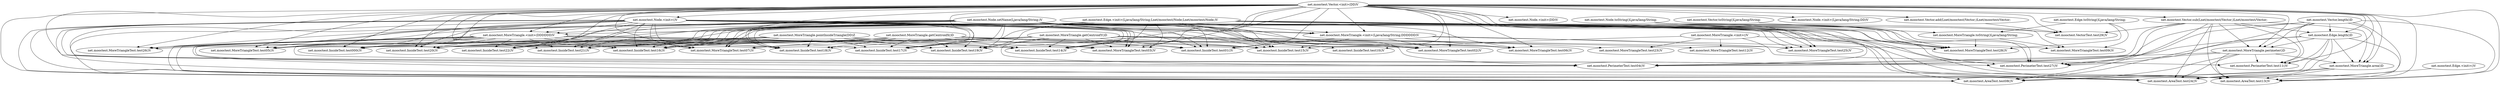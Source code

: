 digraph MoreTriangle_method {
    "net.mooctest.MoreTriangle.toString()Ljava/lang/String;" -> "net.mooctest.MoreTriangleTest.test28()V";
    "net.mooctest.MoreTriangle.toString()Ljava/lang/String;" -> "net.mooctest.MoreTriangleTest.test09()V";
    "net.mooctest.MoreTriangle.getCentroidX()D" -> "net.mooctest.MoreTriangleTest.test03()V";
    "net.mooctest.MoreTriangle.getCentroidX()D" -> "net.mooctest.InsideTest.test20()V";
    "net.mooctest.MoreTriangle.getCentroidX()D" -> "net.mooctest.InsideTest.test17()V";
    "net.mooctest.MoreTriangle.getCentroidX()D" -> "net.mooctest.InsideTest.test14()V";
    "net.mooctest.MoreTriangle.getCentroidX()D" -> "net.mooctest.MoreTriangleTest.test26()V";
    "net.mooctest.MoreTriangle.getCentroidX()D" -> "net.mooctest.MoreTriangleTest.test02()V";
    "net.mooctest.MoreTriangle.getCentroidX()D" -> "net.mooctest.InsideTest.test000()V";
    "net.mooctest.MoreTriangle.getCentroidX()D" -> "net.mooctest.InsideTest.test21()V";
    "net.mooctest.MoreTriangle.getCentroidX()D" -> "net.mooctest.MoreTriangleTest.test05()V";
    "net.mooctest.MoreTriangle.getCentroidX()D" -> "net.mooctest.InsideTest.test01()V";
    "net.mooctest.MoreTriangle.getCentroidX()D" -> "net.mooctest.InsideTest.test15()V";
    "net.mooctest.MoreTriangle.getCentroidX()D" -> "net.mooctest.InsideTest.test16()V";
    "net.mooctest.MoreTriangle.getCentroidX()D" -> "net.mooctest.MoreTriangleTest.test23()V";
    "net.mooctest.MoreTriangle.getCentroidX()D" -> "net.mooctest.MoreTriangleTest.test06()V";
    "net.mooctest.MoreTriangle.getCentroidX()D" -> "net.mooctest.InsideTest.test18()V";
    "net.mooctest.MoreTriangle.getCentroidX()D" -> "net.mooctest.InsideTest.test19()V";
    "net.mooctest.MoreTriangle.getCentroidX()D" -> "net.mooctest.MoreTriangleTest.test07()V";
    "net.mooctest.Edge.<init>(Ljava/lang/String;Lnet/mooctest/Node;Lnet/mooctest/Node;)V" -> "net.mooctest.MoreTriangle.<init>(DDDDDD)V";
    "net.mooctest.Edge.<init>(Ljava/lang/String;Lnet/mooctest/Node;Lnet/mooctest/Node;)V" -> "net.mooctest.MoreTriangle.<init>(Ljava/lang/String;DDDDDD)V";
    "net.mooctest.Edge.<init>(Ljava/lang/String;Lnet/mooctest/Node;Lnet/mooctest/Node;)V" -> "net.mooctest.MoreTriangleTest.test03()V";
    "net.mooctest.Edge.<init>(Ljava/lang/String;Lnet/mooctest/Node;Lnet/mooctest/Node;)V" -> "net.mooctest.InsideTest.test20()V";
    "net.mooctest.Edge.<init>(Ljava/lang/String;Lnet/mooctest/Node;Lnet/mooctest/Node;)V" -> "net.mooctest.InsideTest.test17()V";
    "net.mooctest.Edge.<init>(Ljava/lang/String;Lnet/mooctest/Node;Lnet/mooctest/Node;)V" -> "net.mooctest.PerimeterTest.test27()V";
    "net.mooctest.Edge.<init>(Ljava/lang/String;Lnet/mooctest/Node;Lnet/mooctest/Node;)V" -> "net.mooctest.AreaTest.test08()V";
    "net.mooctest.Edge.<init>(Ljava/lang/String;Lnet/mooctest/Node;Lnet/mooctest/Node;)V" -> "net.mooctest.InsideTest.test14()V";
    "net.mooctest.Edge.<init>(Ljava/lang/String;Lnet/mooctest/Node;Lnet/mooctest/Node;)V" -> "net.mooctest.MoreTriangleTest.test26()V";
    "net.mooctest.Edge.<init>(Ljava/lang/String;Lnet/mooctest/Node;Lnet/mooctest/Node;)V" -> "net.mooctest.PerimeterTest.test04()V";
    "net.mooctest.Edge.<init>(Ljava/lang/String;Lnet/mooctest/Node;Lnet/mooctest/Node;)V" -> "net.mooctest.InsideTest.test000()V";
    "net.mooctest.Edge.<init>(Ljava/lang/String;Lnet/mooctest/Node;Lnet/mooctest/Node;)V" -> "net.mooctest.InsideTest.test21()V";
    "net.mooctest.Edge.<init>(Ljava/lang/String;Lnet/mooctest/Node;Lnet/mooctest/Node;)V" -> "net.mooctest.MoreTriangleTest.test05()V";
    "net.mooctest.Edge.<init>(Ljava/lang/String;Lnet/mooctest/Node;Lnet/mooctest/Node;)V" -> "net.mooctest.InsideTest.test22()V";
    "net.mooctest.Edge.<init>(Ljava/lang/String;Lnet/mooctest/Node;Lnet/mooctest/Node;)V" -> "net.mooctest.AreaTest.test24()V";
    "net.mooctest.Edge.<init>(Ljava/lang/String;Lnet/mooctest/Node;Lnet/mooctest/Node;)V" -> "net.mooctest.InsideTest.test16()V";
    "net.mooctest.Edge.<init>(Ljava/lang/String;Lnet/mooctest/Node;Lnet/mooctest/Node;)V" -> "net.mooctest.AreaTest.test13()V";
    "net.mooctest.Edge.<init>(Ljava/lang/String;Lnet/mooctest/Node;Lnet/mooctest/Node;)V" -> "net.mooctest.InsideTest.test18()V";
    "net.mooctest.Edge.<init>(Ljava/lang/String;Lnet/mooctest/Node;Lnet/mooctest/Node;)V" -> "net.mooctest.InsideTest.test19()V";
    "net.mooctest.Edge.<init>(Ljava/lang/String;Lnet/mooctest/Node;Lnet/mooctest/Node;)V" -> "net.mooctest.MoreTriangleTest.test07()V";
    "net.mooctest.Edge.<init>(Ljava/lang/String;Lnet/mooctest/Node;Lnet/mooctest/Node;)V" -> "net.mooctest.MoreTriangleTest.test28()V";
    "net.mooctest.Edge.<init>(Ljava/lang/String;Lnet/mooctest/Node;Lnet/mooctest/Node;)V" -> "net.mooctest.MoreTriangleTest.test25()V";
    "net.mooctest.Edge.<init>(Ljava/lang/String;Lnet/mooctest/Node;Lnet/mooctest/Node;)V" -> "net.mooctest.MoreTriangleTest.test02()V";
    "net.mooctest.Edge.<init>(Ljava/lang/String;Lnet/mooctest/Node;Lnet/mooctest/Node;)V" -> "net.mooctest.InsideTest.test01()V";
    "net.mooctest.Edge.<init>(Ljava/lang/String;Lnet/mooctest/Node;Lnet/mooctest/Node;)V" -> "net.mooctest.InsideTest.test15()V";
    "net.mooctest.Edge.<init>(Ljava/lang/String;Lnet/mooctest/Node;Lnet/mooctest/Node;)V" -> "net.mooctest.MoreTriangleTest.test06()V";
    "net.mooctest.MoreTriangle.area()D" -> "net.mooctest.AreaTest.test08()V";
    "net.mooctest.MoreTriangle.area()D" -> "net.mooctest.AreaTest.test24()V";
    "net.mooctest.MoreTriangle.area()D" -> "net.mooctest.AreaTest.test13()V";
    "net.mooctest.MoreTriangle.<init>()V" -> "net.mooctest.PerimeterTest.test11()V";
    "net.mooctest.MoreTriangle.<init>()V" -> "net.mooctest.MoreTriangleTest.test12()V";
    "net.mooctest.MoreTriangle.<init>()V" -> "net.mooctest.MoreTriangleTest.test23()V";
    "net.mooctest.MoreTriangle.<init>()V" -> "net.mooctest.MoreTriangleTest.test09()V";
    "net.mooctest.MoreTriangle.<init>()V" -> "net.mooctest.InsideTest.test10()V";
    "net.mooctest.Edge.toString()Ljava/lang/String;" -> "net.mooctest.MoreTriangle.toString()Ljava/lang/String;";
    "net.mooctest.Edge.toString()Ljava/lang/String;" -> "net.mooctest.MoreTriangleTest.test28()V";
    "net.mooctest.Edge.toString()Ljava/lang/String;" -> "net.mooctest.MoreTriangleTest.test09()V";
    "net.mooctest.Node.setName(Ljava/lang/String;)V" -> "net.mooctest.MoreTriangle.<init>(DDDDDD)V";
    "net.mooctest.Node.setName(Ljava/lang/String;)V" -> "net.mooctest.MoreTriangle.<init>(Ljava/lang/String;DDDDDD)V";
    "net.mooctest.Node.setName(Ljava/lang/String;)V" -> "net.mooctest.MoreTriangleTest.test03()V";
    "net.mooctest.Node.setName(Ljava/lang/String;)V" -> "net.mooctest.InsideTest.test20()V";
    "net.mooctest.Node.setName(Ljava/lang/String;)V" -> "net.mooctest.InsideTest.test17()V";
    "net.mooctest.Node.setName(Ljava/lang/String;)V" -> "net.mooctest.PerimeterTest.test27()V";
    "net.mooctest.Node.setName(Ljava/lang/String;)V" -> "net.mooctest.AreaTest.test08()V";
    "net.mooctest.Node.setName(Ljava/lang/String;)V" -> "net.mooctest.InsideTest.test14()V";
    "net.mooctest.Node.setName(Ljava/lang/String;)V" -> "net.mooctest.MoreTriangleTest.test26()V";
    "net.mooctest.Node.setName(Ljava/lang/String;)V" -> "net.mooctest.PerimeterTest.test04()V";
    "net.mooctest.Node.setName(Ljava/lang/String;)V" -> "net.mooctest.InsideTest.test000()V";
    "net.mooctest.Node.setName(Ljava/lang/String;)V" -> "net.mooctest.InsideTest.test21()V";
    "net.mooctest.Node.setName(Ljava/lang/String;)V" -> "net.mooctest.MoreTriangleTest.test05()V";
    "net.mooctest.Node.setName(Ljava/lang/String;)V" -> "net.mooctest.InsideTest.test22()V";
    "net.mooctest.Node.setName(Ljava/lang/String;)V" -> "net.mooctest.AreaTest.test24()V";
    "net.mooctest.Node.setName(Ljava/lang/String;)V" -> "net.mooctest.InsideTest.test16()V";
    "net.mooctest.Node.setName(Ljava/lang/String;)V" -> "net.mooctest.AreaTest.test13()V";
    "net.mooctest.Node.setName(Ljava/lang/String;)V" -> "net.mooctest.InsideTest.test18()V";
    "net.mooctest.Node.setName(Ljava/lang/String;)V" -> "net.mooctest.InsideTest.test19()V";
    "net.mooctest.Node.setName(Ljava/lang/String;)V" -> "net.mooctest.MoreTriangleTest.test07()V";
    "net.mooctest.Node.setName(Ljava/lang/String;)V" -> "net.mooctest.MoreTriangleTest.test28()V";
    "net.mooctest.Node.setName(Ljava/lang/String;)V" -> "net.mooctest.MoreTriangleTest.test25()V";
    "net.mooctest.Node.setName(Ljava/lang/String;)V" -> "net.mooctest.MoreTriangleTest.test02()V";
    "net.mooctest.Node.setName(Ljava/lang/String;)V" -> "net.mooctest.InsideTest.test01()V";
    "net.mooctest.Node.setName(Ljava/lang/String;)V" -> "net.mooctest.InsideTest.test15()V";
    "net.mooctest.Node.setName(Ljava/lang/String;)V" -> "net.mooctest.MoreTriangleTest.test06()V";
    "net.mooctest.Vector.length()D" -> "net.mooctest.Edge.length()D";
    "net.mooctest.Vector.length()D" -> "net.mooctest.MoreTriangle.perimeter()D";
    "net.mooctest.Vector.length()D" -> "net.mooctest.PerimeterTest.test27()V";
    "net.mooctest.Vector.length()D" -> "net.mooctest.PerimeterTest.test11()V";
    "net.mooctest.Vector.length()D" -> "net.mooctest.PerimeterTest.test04()V";
    "net.mooctest.Vector.length()D" -> "net.mooctest.MoreTriangle.area()D";
    "net.mooctest.Vector.length()D" -> "net.mooctest.AreaTest.test08()V";
    "net.mooctest.Vector.length()D" -> "net.mooctest.AreaTest.test24()V";
    "net.mooctest.Vector.length()D" -> "net.mooctest.AreaTest.test13()V";
    "net.mooctest.Node.toString()Ljava/lang/String;" -> "net.mooctest.MoreTriangle.toString()Ljava/lang/String;";
    "net.mooctest.Node.toString()Ljava/lang/String;" -> "net.mooctest.PerimeterTest.test27()V";
    "net.mooctest.Node.toString()Ljava/lang/String;" -> "net.mooctest.VectorTest.test29()V";
    "net.mooctest.Node.toString()Ljava/lang/String;" -> "net.mooctest.MoreTriangleTest.test28()V";
    "net.mooctest.Node.toString()Ljava/lang/String;" -> "net.mooctest.MoreTriangleTest.test09()V";
    "net.mooctest.Vector.sub(Lnet/mooctest/Vector;)Lnet/mooctest/Vector;" -> "net.mooctest.VectorTest.test29()V";
    "net.mooctest.Vector.sub(Lnet/mooctest/Vector;)Lnet/mooctest/Vector;" -> "net.mooctest.Edge.length()D";
    "net.mooctest.Vector.sub(Lnet/mooctest/Vector;)Lnet/mooctest/Vector;" -> "net.mooctest.MoreTriangle.perimeter()D";
    "net.mooctest.Vector.sub(Lnet/mooctest/Vector;)Lnet/mooctest/Vector;" -> "net.mooctest.PerimeterTest.test27()V";
    "net.mooctest.Vector.sub(Lnet/mooctest/Vector;)Lnet/mooctest/Vector;" -> "net.mooctest.PerimeterTest.test11()V";
    "net.mooctest.Vector.sub(Lnet/mooctest/Vector;)Lnet/mooctest/Vector;" -> "net.mooctest.PerimeterTest.test04()V";
    "net.mooctest.Vector.sub(Lnet/mooctest/Vector;)Lnet/mooctest/Vector;" -> "net.mooctest.MoreTriangle.area()D";
    "net.mooctest.Vector.sub(Lnet/mooctest/Vector;)Lnet/mooctest/Vector;" -> "net.mooctest.AreaTest.test08()V";
    "net.mooctest.Vector.sub(Lnet/mooctest/Vector;)Lnet/mooctest/Vector;" -> "net.mooctest.AreaTest.test24()V";
    "net.mooctest.Vector.sub(Lnet/mooctest/Vector;)Lnet/mooctest/Vector;" -> "net.mooctest.AreaTest.test13()V";
    "net.mooctest.Vector.toString()Ljava/lang/String;" -> "net.mooctest.VectorTest.test29()V";
    "net.mooctest.MoreTriangle.<init>(DDDDDD)V" -> "net.mooctest.MoreTriangleTest.test03()V";
    "net.mooctest.MoreTriangle.<init>(DDDDDD)V" -> "net.mooctest.InsideTest.test20()V";
    "net.mooctest.MoreTriangle.<init>(DDDDDD)V" -> "net.mooctest.InsideTest.test17()V";
    "net.mooctest.MoreTriangle.<init>(DDDDDD)V" -> "net.mooctest.PerimeterTest.test27()V";
    "net.mooctest.MoreTriangle.<init>(DDDDDD)V" -> "net.mooctest.AreaTest.test08()V";
    "net.mooctest.MoreTriangle.<init>(DDDDDD)V" -> "net.mooctest.InsideTest.test14()V";
    "net.mooctest.MoreTriangle.<init>(DDDDDD)V" -> "net.mooctest.MoreTriangleTest.test26()V";
    "net.mooctest.MoreTriangle.<init>(DDDDDD)V" -> "net.mooctest.PerimeterTest.test04()V";
    "net.mooctest.MoreTriangle.<init>(DDDDDD)V" -> "net.mooctest.InsideTest.test000()V";
    "net.mooctest.MoreTriangle.<init>(DDDDDD)V" -> "net.mooctest.InsideTest.test21()V";
    "net.mooctest.MoreTriangle.<init>(DDDDDD)V" -> "net.mooctest.MoreTriangleTest.test05()V";
    "net.mooctest.MoreTriangle.<init>(DDDDDD)V" -> "net.mooctest.InsideTest.test22()V";
    "net.mooctest.MoreTriangle.<init>(DDDDDD)V" -> "net.mooctest.AreaTest.test24()V";
    "net.mooctest.MoreTriangle.<init>(DDDDDD)V" -> "net.mooctest.InsideTest.test16()V";
    "net.mooctest.MoreTriangle.<init>(DDDDDD)V" -> "net.mooctest.AreaTest.test13()V";
    "net.mooctest.MoreTriangle.<init>(DDDDDD)V" -> "net.mooctest.InsideTest.test18()V";
    "net.mooctest.MoreTriangle.<init>(DDDDDD)V" -> "net.mooctest.InsideTest.test19()V";
    "net.mooctest.MoreTriangle.<init>(DDDDDD)V" -> "net.mooctest.MoreTriangleTest.test07()V";
    "net.mooctest.MoreTriangle.perimeter()D" -> "net.mooctest.PerimeterTest.test27()V";
    "net.mooctest.MoreTriangle.perimeter()D" -> "net.mooctest.PerimeterTest.test11()V";
    "net.mooctest.MoreTriangle.perimeter()D" -> "net.mooctest.PerimeterTest.test04()V";
    "net.mooctest.MoreTriangle.perimeter()D" -> "net.mooctest.MoreTriangle.area()D";
    "net.mooctest.MoreTriangle.perimeter()D" -> "net.mooctest.AreaTest.test08()V";
    "net.mooctest.MoreTriangle.perimeter()D" -> "net.mooctest.AreaTest.test24()V";
    "net.mooctest.MoreTriangle.perimeter()D" -> "net.mooctest.AreaTest.test13()V";
    "net.mooctest.Node.<init>()V" -> "net.mooctest.MoreTriangle.<init>(DDDDDD)V";
    "net.mooctest.Node.<init>()V" -> "net.mooctest.MoreTriangle.<init>(Ljava/lang/String;DDDDDD)V";
    "net.mooctest.Node.<init>()V" -> "net.mooctest.MoreTriangleTest.test03()V";
    "net.mooctest.Node.<init>()V" -> "net.mooctest.InsideTest.test20()V";
    "net.mooctest.Node.<init>()V" -> "net.mooctest.InsideTest.test17()V";
    "net.mooctest.Node.<init>()V" -> "net.mooctest.PerimeterTest.test27()V";
    "net.mooctest.Node.<init>()V" -> "net.mooctest.AreaTest.test08()V";
    "net.mooctest.Node.<init>()V" -> "net.mooctest.InsideTest.test14()V";
    "net.mooctest.Node.<init>()V" -> "net.mooctest.MoreTriangleTest.test26()V";
    "net.mooctest.Node.<init>()V" -> "net.mooctest.PerimeterTest.test04()V";
    "net.mooctest.Node.<init>()V" -> "net.mooctest.InsideTest.test000()V";
    "net.mooctest.Node.<init>()V" -> "net.mooctest.InsideTest.test21()V";
    "net.mooctest.Node.<init>()V" -> "net.mooctest.MoreTriangleTest.test05()V";
    "net.mooctest.Node.<init>()V" -> "net.mooctest.InsideTest.test22()V";
    "net.mooctest.Node.<init>()V" -> "net.mooctest.AreaTest.test24()V";
    "net.mooctest.Node.<init>()V" -> "net.mooctest.InsideTest.test16()V";
    "net.mooctest.Node.<init>()V" -> "net.mooctest.AreaTest.test13()V";
    "net.mooctest.Node.<init>()V" -> "net.mooctest.InsideTest.test18()V";
    "net.mooctest.Node.<init>()V" -> "net.mooctest.InsideTest.test19()V";
    "net.mooctest.Node.<init>()V" -> "net.mooctest.MoreTriangleTest.test07()V";
    "net.mooctest.Node.<init>()V" -> "net.mooctest.MoreTriangleTest.test28()V";
    "net.mooctest.Node.<init>()V" -> "net.mooctest.MoreTriangleTest.test25()V";
    "net.mooctest.Node.<init>()V" -> "net.mooctest.MoreTriangleTest.test02()V";
    "net.mooctest.Node.<init>()V" -> "net.mooctest.InsideTest.test01()V";
    "net.mooctest.Node.<init>()V" -> "net.mooctest.InsideTest.test15()V";
    "net.mooctest.Node.<init>()V" -> "net.mooctest.MoreTriangleTest.test06()V";
    "net.mooctest.Vector.add(Lnet/mooctest/Vector;)Lnet/mooctest/Vector;" -> "net.mooctest.VectorTest.test29()V";
    "net.mooctest.MoreTriangle.<init>(Ljava/lang/String;DDDDDD)V" -> "net.mooctest.MoreTriangleTest.test28()V";
    "net.mooctest.MoreTriangle.<init>(Ljava/lang/String;DDDDDD)V" -> "net.mooctest.MoreTriangleTest.test25()V";
    "net.mooctest.MoreTriangle.<init>(Ljava/lang/String;DDDDDD)V" -> "net.mooctest.MoreTriangleTest.test02()V";
    "net.mooctest.MoreTriangle.<init>(Ljava/lang/String;DDDDDD)V" -> "net.mooctest.InsideTest.test01()V";
    "net.mooctest.MoreTriangle.<init>(Ljava/lang/String;DDDDDD)V" -> "net.mooctest.InsideTest.test15()V";
    "net.mooctest.MoreTriangle.<init>(Ljava/lang/String;DDDDDD)V" -> "net.mooctest.MoreTriangleTest.test06()V";
    "net.mooctest.Vector.<init>(DD)V" -> "net.mooctest.Vector.add(Lnet/mooctest/Vector;)Lnet/mooctest/Vector;";
    "net.mooctest.Vector.<init>(DD)V" -> "net.mooctest.Node.<init>(DD)V";
    "net.mooctest.Vector.<init>(DD)V" -> "net.mooctest.VectorTest.test29()V";
    "net.mooctest.Vector.<init>(DD)V" -> "net.mooctest.Vector.sub(Lnet/mooctest/Vector;)Lnet/mooctest/Vector;";
    "net.mooctest.Vector.<init>(DD)V" -> "net.mooctest.Node.<init>(Ljava/lang/String;DD)V";
    "net.mooctest.Vector.<init>(DD)V" -> "net.mooctest.Node.<init>()V";
    "net.mooctest.Vector.<init>(DD)V" -> "net.mooctest.Edge.length()D";
    "net.mooctest.Vector.<init>(DD)V" -> "net.mooctest.MoreTriangle.perimeter()D";
    "net.mooctest.Vector.<init>(DD)V" -> "net.mooctest.PerimeterTest.test27()V";
    "net.mooctest.Vector.<init>(DD)V" -> "net.mooctest.PerimeterTest.test11()V";
    "net.mooctest.Vector.<init>(DD)V" -> "net.mooctest.PerimeterTest.test04()V";
    "net.mooctest.Vector.<init>(DD)V" -> "net.mooctest.MoreTriangle.area()D";
    "net.mooctest.Vector.<init>(DD)V" -> "net.mooctest.AreaTest.test08()V";
    "net.mooctest.Vector.<init>(DD)V" -> "net.mooctest.AreaTest.test24()V";
    "net.mooctest.Vector.<init>(DD)V" -> "net.mooctest.AreaTest.test13()V";
    "net.mooctest.Vector.<init>(DD)V" -> "net.mooctest.MoreTriangle.<init>(DDDDDD)V";
    "net.mooctest.Vector.<init>(DD)V" -> "net.mooctest.MoreTriangleTest.test03()V";
    "net.mooctest.Vector.<init>(DD)V" -> "net.mooctest.InsideTest.test20()V";
    "net.mooctest.Vector.<init>(DD)V" -> "net.mooctest.InsideTest.test17()V";
    "net.mooctest.Vector.<init>(DD)V" -> "net.mooctest.InsideTest.test14()V";
    "net.mooctest.Vector.<init>(DD)V" -> "net.mooctest.MoreTriangleTest.test26()V";
    "net.mooctest.Vector.<init>(DD)V" -> "net.mooctest.InsideTest.test000()V";
    "net.mooctest.Vector.<init>(DD)V" -> "net.mooctest.InsideTest.test21()V";
    "net.mooctest.Vector.<init>(DD)V" -> "net.mooctest.MoreTriangleTest.test05()V";
    "net.mooctest.Vector.<init>(DD)V" -> "net.mooctest.InsideTest.test22()V";
    "net.mooctest.Vector.<init>(DD)V" -> "net.mooctest.InsideTest.test16()V";
    "net.mooctest.Vector.<init>(DD)V" -> "net.mooctest.InsideTest.test18()V";
    "net.mooctest.Vector.<init>(DD)V" -> "net.mooctest.InsideTest.test19()V";
    "net.mooctest.Vector.<init>(DD)V" -> "net.mooctest.MoreTriangleTest.test07()V";
    "net.mooctest.Vector.<init>(DD)V" -> "net.mooctest.MoreTriangle.<init>(Ljava/lang/String;DDDDDD)V";
    "net.mooctest.Vector.<init>(DD)V" -> "net.mooctest.MoreTriangleTest.test28()V";
    "net.mooctest.Vector.<init>(DD)V" -> "net.mooctest.MoreTriangleTest.test25()V";
    "net.mooctest.Vector.<init>(DD)V" -> "net.mooctest.MoreTriangleTest.test02()V";
    "net.mooctest.Vector.<init>(DD)V" -> "net.mooctest.InsideTest.test01()V";
    "net.mooctest.Vector.<init>(DD)V" -> "net.mooctest.InsideTest.test15()V";
    "net.mooctest.Vector.<init>(DD)V" -> "net.mooctest.MoreTriangleTest.test06()V";
    "net.mooctest.MoreTriangle.getCentroidY()D" -> "net.mooctest.MoreTriangleTest.test03()V";
    "net.mooctest.MoreTriangle.getCentroidY()D" -> "net.mooctest.InsideTest.test20()V";
    "net.mooctest.MoreTriangle.getCentroidY()D" -> "net.mooctest.InsideTest.test14()V";
    "net.mooctest.MoreTriangle.getCentroidY()D" -> "net.mooctest.MoreTriangleTest.test25()V";
    "net.mooctest.MoreTriangle.getCentroidY()D" -> "net.mooctest.PerimeterTest.test04()V";
    "net.mooctest.MoreTriangle.getCentroidY()D" -> "net.mooctest.MoreTriangleTest.test02()V";
    "net.mooctest.MoreTriangle.getCentroidY()D" -> "net.mooctest.InsideTest.test000()V";
    "net.mooctest.MoreTriangle.getCentroidY()D" -> "net.mooctest.InsideTest.test21()V";
    "net.mooctest.MoreTriangle.getCentroidY()D" -> "net.mooctest.MoreTriangleTest.test05()V";
    "net.mooctest.MoreTriangle.getCentroidY()D" -> "net.mooctest.InsideTest.test01()V";
    "net.mooctest.MoreTriangle.getCentroidY()D" -> "net.mooctest.InsideTest.test15()V";
    "net.mooctest.MoreTriangle.getCentroidY()D" -> "net.mooctest.InsideTest.test16()V";
    "net.mooctest.MoreTriangle.getCentroidY()D" -> "net.mooctest.MoreTriangleTest.test12()V";
    "net.mooctest.MoreTriangle.getCentroidY()D" -> "net.mooctest.MoreTriangleTest.test06()V";
    "net.mooctest.MoreTriangle.getCentroidY()D" -> "net.mooctest.InsideTest.test18()V";
    "net.mooctest.MoreTriangle.getCentroidY()D" -> "net.mooctest.InsideTest.test19()V";
    "net.mooctest.MoreTriangle.getCentroidY()D" -> "net.mooctest.MoreTriangleTest.test07()V";
    "net.mooctest.Edge.length()D" -> "net.mooctest.MoreTriangle.perimeter()D";
    "net.mooctest.Edge.length()D" -> "net.mooctest.MoreTriangle.area()D";
    "net.mooctest.Edge.length()D" -> "net.mooctest.PerimeterTest.test27()V";
    "net.mooctest.Edge.length()D" -> "net.mooctest.PerimeterTest.test11()V";
    "net.mooctest.Edge.length()D" -> "net.mooctest.PerimeterTest.test04()V";
    "net.mooctest.Edge.length()D" -> "net.mooctest.AreaTest.test08()V";
    "net.mooctest.Edge.length()D" -> "net.mooctest.AreaTest.test24()V";
    "net.mooctest.Edge.length()D" -> "net.mooctest.AreaTest.test13()V";
    "net.mooctest.MoreTriangle.pointInsideTriangle(DD)Z" -> "net.mooctest.InsideTest.test20()V";
    "net.mooctest.MoreTriangle.pointInsideTriangle(DD)Z" -> "net.mooctest.InsideTest.test17()V";
    "net.mooctest.MoreTriangle.pointInsideTriangle(DD)Z" -> "net.mooctest.InsideTest.test14()V";
    "net.mooctest.MoreTriangle.pointInsideTriangle(DD)Z" -> "net.mooctest.InsideTest.test000()V";
    "net.mooctest.MoreTriangle.pointInsideTriangle(DD)Z" -> "net.mooctest.InsideTest.test21()V";
    "net.mooctest.MoreTriangle.pointInsideTriangle(DD)Z" -> "net.mooctest.InsideTest.test01()V";
    "net.mooctest.MoreTriangle.pointInsideTriangle(DD)Z" -> "net.mooctest.InsideTest.test22()V";
    "net.mooctest.MoreTriangle.pointInsideTriangle(DD)Z" -> "net.mooctest.InsideTest.test15()V";
    "net.mooctest.MoreTriangle.pointInsideTriangle(DD)Z" -> "net.mooctest.InsideTest.test16()V";
    "net.mooctest.MoreTriangle.pointInsideTriangle(DD)Z" -> "net.mooctest.InsideTest.test10()V";
    "net.mooctest.MoreTriangle.pointInsideTriangle(DD)Z" -> "net.mooctest.InsideTest.test18()V";
    "net.mooctest.MoreTriangle.pointInsideTriangle(DD)Z" -> "net.mooctest.InsideTest.test19()V";
    "net.mooctest.Edge.<init>()V" -> "net.mooctest.AreaTest.test13()V";
}
